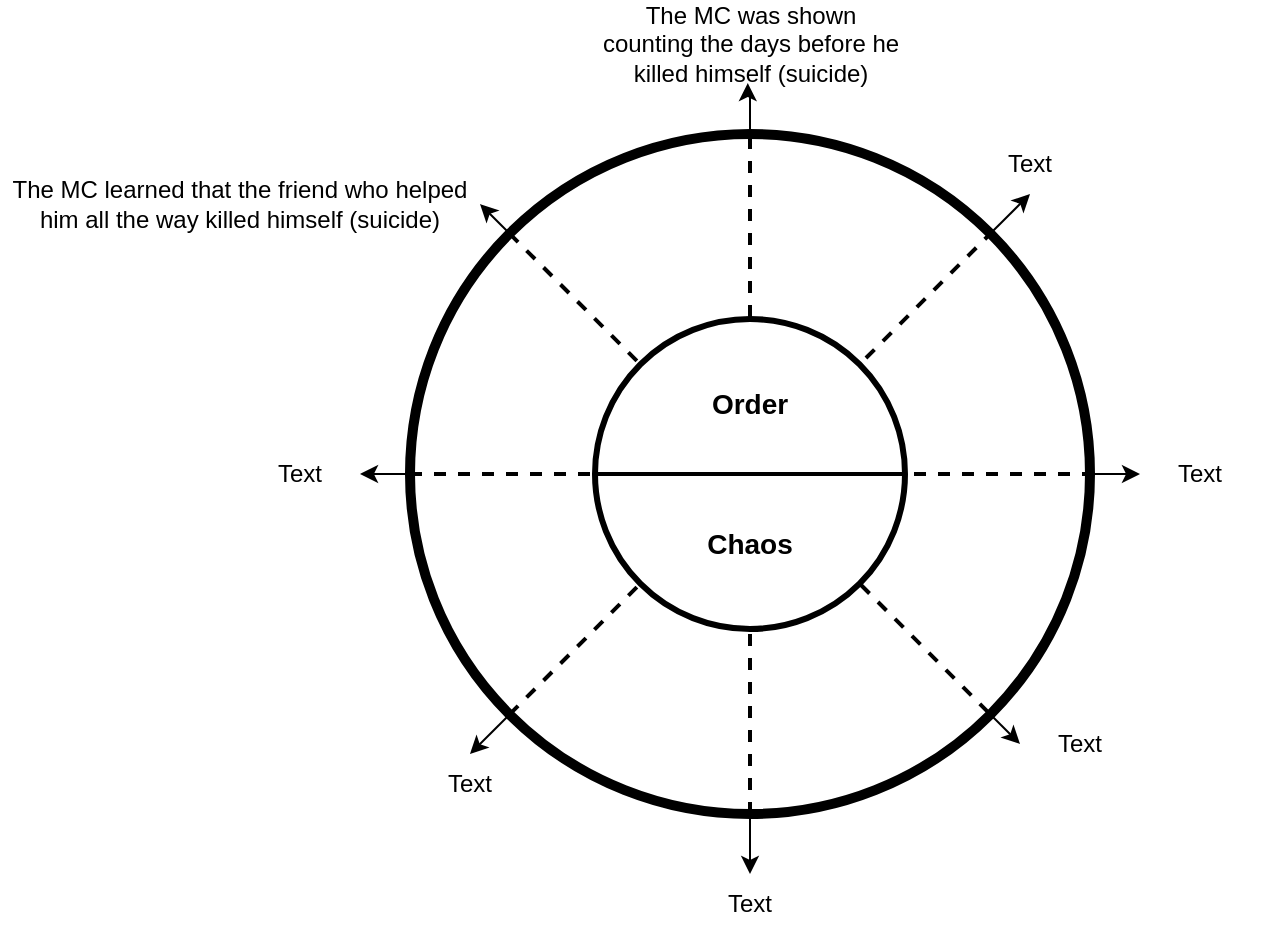 <mxfile version="23.1.2" type="github">
  <diagram name="Page-1" id="F6FvMuk_GGfBqWFGp6J_">
    <mxGraphModel dx="66" dy="35" grid="1" gridSize="10" guides="1" tooltips="1" connect="1" arrows="1" fold="1" page="1" pageScale="1" pageWidth="850" pageHeight="1100" math="0" shadow="0">
      <root>
        <mxCell id="0" />
        <mxCell id="1" parent="0" />
        <mxCell id="w_lx0QqISuTyVwa-e9GD-68" style="edgeStyle=orthogonalEdgeStyle;rounded=0;orthogonalLoop=1;jettySize=auto;html=1;entryX=0.493;entryY=1.152;entryDx=0;entryDy=0;entryPerimeter=0;" edge="1" parent="1" source="w_lx0QqISuTyVwa-e9GD-1" target="w_lx0QqISuTyVwa-e9GD-44">
          <mxGeometry relative="1" as="geometry">
            <mxPoint x="425" y="360" as="targetPoint" />
            <Array as="points" />
          </mxGeometry>
        </mxCell>
        <mxCell id="w_lx0QqISuTyVwa-e9GD-1" value="" style="ellipse;whiteSpace=wrap;html=1;aspect=fixed;strokeWidth=5;" vertex="1" parent="1">
          <mxGeometry x="255" y="380" width="340" height="340" as="geometry" />
        </mxCell>
        <mxCell id="w_lx0QqISuTyVwa-e9GD-21" value="" style="endArrow=none;html=1;rounded=0;entryX=0.5;entryY=0;entryDx=0;entryDy=0;exitX=0.5;exitY=1;exitDx=0;exitDy=0;dashed=1;strokeWidth=2;" edge="1" parent="1" source="w_lx0QqISuTyVwa-e9GD-25" target="w_lx0QqISuTyVwa-e9GD-1">
          <mxGeometry width="50" height="50" relative="1" as="geometry">
            <mxPoint x="445" y="630" as="sourcePoint" />
            <mxPoint x="495" y="580" as="targetPoint" />
          </mxGeometry>
        </mxCell>
        <mxCell id="w_lx0QqISuTyVwa-e9GD-22" value="" style="endArrow=none;html=1;rounded=0;entryX=1;entryY=0.5;entryDx=0;entryDy=0;exitX=0;exitY=0.5;exitDx=0;exitDy=0;dashed=1;strokeWidth=2;" edge="1" parent="1" source="w_lx0QqISuTyVwa-e9GD-1" target="w_lx0QqISuTyVwa-e9GD-1">
          <mxGeometry width="50" height="50" relative="1" as="geometry">
            <mxPoint x="435" y="730" as="sourcePoint" />
            <mxPoint x="435" y="390" as="targetPoint" />
          </mxGeometry>
        </mxCell>
        <mxCell id="w_lx0QqISuTyVwa-e9GD-23" value="" style="endArrow=none;html=1;rounded=0;entryX=1;entryY=0;entryDx=0;entryDy=0;exitX=0;exitY=1;exitDx=0;exitDy=0;dashed=1;strokeWidth=2;" edge="1" parent="1" source="w_lx0QqISuTyVwa-e9GD-1" target="w_lx0QqISuTyVwa-e9GD-1">
          <mxGeometry width="50" height="50" relative="1" as="geometry">
            <mxPoint x="265" y="560" as="sourcePoint" />
            <mxPoint x="605" y="560" as="targetPoint" />
          </mxGeometry>
        </mxCell>
        <mxCell id="w_lx0QqISuTyVwa-e9GD-24" value="" style="endArrow=none;html=1;rounded=0;entryX=1;entryY=1;entryDx=0;entryDy=0;exitX=0;exitY=0;exitDx=0;exitDy=0;dashed=1;strokeWidth=2;" edge="1" parent="1" source="w_lx0QqISuTyVwa-e9GD-25" target="w_lx0QqISuTyVwa-e9GD-1">
          <mxGeometry width="50" height="50" relative="1" as="geometry">
            <mxPoint x="315" y="680" as="sourcePoint" />
            <mxPoint x="555" y="440" as="targetPoint" />
          </mxGeometry>
        </mxCell>
        <mxCell id="w_lx0QqISuTyVwa-e9GD-26" value="" style="endArrow=none;html=1;rounded=0;entryX=0.5;entryY=0;entryDx=0;entryDy=0;exitX=0.5;exitY=1;exitDx=0;exitDy=0;dashed=1;strokeWidth=2;" edge="1" parent="1" source="w_lx0QqISuTyVwa-e9GD-1" target="w_lx0QqISuTyVwa-e9GD-25">
          <mxGeometry width="50" height="50" relative="1" as="geometry">
            <mxPoint x="425" y="720" as="sourcePoint" />
            <mxPoint x="425" y="380" as="targetPoint" />
          </mxGeometry>
        </mxCell>
        <mxCell id="w_lx0QqISuTyVwa-e9GD-27" value="" style="endArrow=none;html=1;rounded=0;entryX=1;entryY=1;entryDx=0;entryDy=0;exitX=0;exitY=0;exitDx=0;exitDy=0;dashed=1;strokeWidth=2;" edge="1" parent="1" source="w_lx0QqISuTyVwa-e9GD-1" target="w_lx0QqISuTyVwa-e9GD-25">
          <mxGeometry width="50" height="50" relative="1" as="geometry">
            <mxPoint x="305" y="430" as="sourcePoint" />
            <mxPoint x="545" y="670" as="targetPoint" />
          </mxGeometry>
        </mxCell>
        <mxCell id="w_lx0QqISuTyVwa-e9GD-25" value="" style="ellipse;whiteSpace=wrap;html=1;aspect=fixed;strokeWidth=3;" vertex="1" parent="1">
          <mxGeometry x="347.5" y="472.5" width="155" height="155" as="geometry" />
        </mxCell>
        <mxCell id="w_lx0QqISuTyVwa-e9GD-28" value="" style="endArrow=none;html=1;rounded=0;exitX=0;exitY=0.5;exitDx=0;exitDy=0;entryX=1;entryY=0.5;entryDx=0;entryDy=0;strokeWidth=2;" edge="1" parent="1" source="w_lx0QqISuTyVwa-e9GD-25" target="w_lx0QqISuTyVwa-e9GD-25">
          <mxGeometry width="50" height="50" relative="1" as="geometry">
            <mxPoint x="475" y="570" as="sourcePoint" />
            <mxPoint x="525" y="520" as="targetPoint" />
          </mxGeometry>
        </mxCell>
        <mxCell id="w_lx0QqISuTyVwa-e9GD-31" value="&lt;font style=&quot;font-size: 14px;&quot;&gt;&lt;b&gt;Order&lt;/b&gt;&lt;/font&gt;" style="text;html=1;strokeColor=none;fillColor=none;align=center;verticalAlign=middle;whiteSpace=wrap;rounded=0;" vertex="1" parent="1">
          <mxGeometry x="395" y="500" width="60" height="30" as="geometry" />
        </mxCell>
        <mxCell id="w_lx0QqISuTyVwa-e9GD-32" value="&lt;font style=&quot;font-size: 14px;&quot;&gt;&lt;b&gt;Chaos&lt;/b&gt;&lt;/font&gt;" style="text;html=1;strokeColor=none;fillColor=none;align=center;verticalAlign=middle;whiteSpace=wrap;rounded=0;" vertex="1" parent="1">
          <mxGeometry x="395" y="570" width="60" height="30" as="geometry" />
        </mxCell>
        <mxCell id="w_lx0QqISuTyVwa-e9GD-44" value="The MC was shown counting the days before he killed himself (suicide)" style="text;html=1;strokeColor=none;fillColor=none;align=center;verticalAlign=middle;whiteSpace=wrap;rounded=0;" vertex="1" parent="1">
          <mxGeometry x="347.5" y="320" width="155" height="30" as="geometry" />
        </mxCell>
        <mxCell id="w_lx0QqISuTyVwa-e9GD-51" value="Text" style="text;html=1;strokeColor=none;fillColor=none;align=center;verticalAlign=middle;whiteSpace=wrap;rounded=0;" vertex="1" parent="1">
          <mxGeometry x="535" y="380" width="60" height="30" as="geometry" />
        </mxCell>
        <mxCell id="w_lx0QqISuTyVwa-e9GD-52" value="" style="endArrow=classic;html=1;rounded=0;entryX=0.5;entryY=1;entryDx=0;entryDy=0;exitX=1;exitY=0;exitDx=0;exitDy=0;" edge="1" parent="1" source="w_lx0QqISuTyVwa-e9GD-1" target="w_lx0QqISuTyVwa-e9GD-51">
          <mxGeometry width="50" height="50" relative="1" as="geometry">
            <mxPoint x="540" y="460" as="sourcePoint" />
            <mxPoint x="590" y="410" as="targetPoint" />
          </mxGeometry>
        </mxCell>
        <mxCell id="w_lx0QqISuTyVwa-e9GD-53" value="Text" style="text;html=1;strokeColor=none;fillColor=none;align=center;verticalAlign=middle;whiteSpace=wrap;rounded=0;" vertex="1" parent="1">
          <mxGeometry x="620" y="535" width="60" height="30" as="geometry" />
        </mxCell>
        <mxCell id="w_lx0QqISuTyVwa-e9GD-54" value="" style="endArrow=classic;html=1;rounded=0;entryX=0;entryY=0.5;entryDx=0;entryDy=0;exitX=1;exitY=0.5;exitDx=0;exitDy=0;" edge="1" parent="1" source="w_lx0QqISuTyVwa-e9GD-1" target="w_lx0QqISuTyVwa-e9GD-53">
          <mxGeometry width="50" height="50" relative="1" as="geometry">
            <mxPoint x="590" y="580" as="sourcePoint" />
            <mxPoint x="640" y="530" as="targetPoint" />
          </mxGeometry>
        </mxCell>
        <mxCell id="w_lx0QqISuTyVwa-e9GD-55" value="Text" style="text;html=1;strokeColor=none;fillColor=none;align=center;verticalAlign=middle;whiteSpace=wrap;rounded=0;" vertex="1" parent="1">
          <mxGeometry x="560" y="670" width="60" height="30" as="geometry" />
        </mxCell>
        <mxCell id="w_lx0QqISuTyVwa-e9GD-56" value="" style="endArrow=classic;html=1;rounded=0;entryX=0;entryY=0.5;entryDx=0;entryDy=0;exitX=1;exitY=1;exitDx=0;exitDy=0;" edge="1" parent="1" source="w_lx0QqISuTyVwa-e9GD-1" target="w_lx0QqISuTyVwa-e9GD-55">
          <mxGeometry width="50" height="50" relative="1" as="geometry">
            <mxPoint x="580" y="690" as="sourcePoint" />
            <mxPoint x="630" y="640" as="targetPoint" />
          </mxGeometry>
        </mxCell>
        <mxCell id="w_lx0QqISuTyVwa-e9GD-57" value="Text" style="text;html=1;strokeColor=none;fillColor=none;align=center;verticalAlign=middle;whiteSpace=wrap;rounded=0;" vertex="1" parent="1">
          <mxGeometry x="395" y="750" width="60" height="30" as="geometry" />
        </mxCell>
        <mxCell id="w_lx0QqISuTyVwa-e9GD-58" value="" style="endArrow=classic;html=1;rounded=0;entryX=0.5;entryY=0;entryDx=0;entryDy=0;exitX=0.5;exitY=1;exitDx=0;exitDy=0;" edge="1" parent="1" source="w_lx0QqISuTyVwa-e9GD-1" target="w_lx0QqISuTyVwa-e9GD-57">
          <mxGeometry width="50" height="50" relative="1" as="geometry">
            <mxPoint x="470" y="720" as="sourcePoint" />
            <mxPoint x="520" y="670" as="targetPoint" />
          </mxGeometry>
        </mxCell>
        <mxCell id="w_lx0QqISuTyVwa-e9GD-59" value="Text" style="text;html=1;strokeColor=none;fillColor=none;align=center;verticalAlign=middle;whiteSpace=wrap;rounded=0;" vertex="1" parent="1">
          <mxGeometry x="255" y="690" width="60" height="30" as="geometry" />
        </mxCell>
        <mxCell id="w_lx0QqISuTyVwa-e9GD-60" value="" style="endArrow=classic;html=1;rounded=0;entryX=0.5;entryY=0;entryDx=0;entryDy=0;exitX=0;exitY=1;exitDx=0;exitDy=0;" edge="1" parent="1" source="w_lx0QqISuTyVwa-e9GD-1" target="w_lx0QqISuTyVwa-e9GD-59">
          <mxGeometry width="50" height="50" relative="1" as="geometry">
            <mxPoint x="290" y="720" as="sourcePoint" />
            <mxPoint x="340" y="670" as="targetPoint" />
          </mxGeometry>
        </mxCell>
        <mxCell id="w_lx0QqISuTyVwa-e9GD-61" value="Text" style="text;html=1;strokeColor=none;fillColor=none;align=center;verticalAlign=middle;whiteSpace=wrap;rounded=0;" vertex="1" parent="1">
          <mxGeometry x="170" y="535" width="60" height="30" as="geometry" />
        </mxCell>
        <mxCell id="w_lx0QqISuTyVwa-e9GD-62" value="" style="endArrow=classic;html=1;rounded=0;entryX=1;entryY=0.5;entryDx=0;entryDy=0;exitX=0;exitY=0.5;exitDx=0;exitDy=0;" edge="1" parent="1" source="w_lx0QqISuTyVwa-e9GD-1" target="w_lx0QqISuTyVwa-e9GD-61">
          <mxGeometry width="50" height="50" relative="1" as="geometry">
            <mxPoint x="290" y="540" as="sourcePoint" />
            <mxPoint x="340" y="490" as="targetPoint" />
          </mxGeometry>
        </mxCell>
        <mxCell id="w_lx0QqISuTyVwa-e9GD-64" value="The MC learned that the friend who helped him all the way killed himself (suicide)" style="text;html=1;strokeColor=none;fillColor=none;align=center;verticalAlign=middle;whiteSpace=wrap;rounded=0;" vertex="1" parent="1">
          <mxGeometry x="50" y="400" width="240" height="30" as="geometry" />
        </mxCell>
        <mxCell id="w_lx0QqISuTyVwa-e9GD-65" value="" style="endArrow=classic;html=1;rounded=0;entryX=1;entryY=0.5;entryDx=0;entryDy=0;exitX=0;exitY=0;exitDx=0;exitDy=0;" edge="1" parent="1" source="w_lx0QqISuTyVwa-e9GD-1" target="w_lx0QqISuTyVwa-e9GD-64">
          <mxGeometry width="50" height="50" relative="1" as="geometry">
            <mxPoint x="240" y="460" as="sourcePoint" />
            <mxPoint x="290" y="410" as="targetPoint" />
          </mxGeometry>
        </mxCell>
      </root>
    </mxGraphModel>
  </diagram>
</mxfile>

